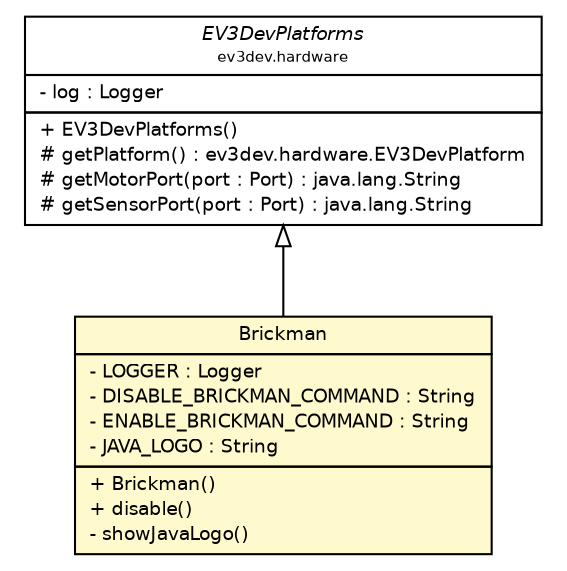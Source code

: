 #!/usr/local/bin/dot
#
# Class diagram 
# Generated by UMLGraph version R5_6-24-gf6e263 (http://www.umlgraph.org/)
#

digraph G {
	edge [fontname="Helvetica",fontsize=10,labelfontname="Helvetica",labelfontsize=10];
	node [fontname="Helvetica",fontsize=10,shape=plaintext];
	nodesep=0.25;
	ranksep=0.5;
	// ev3dev.hardware.EV3DevPlatforms
	c1130 [label=<<table title="ev3dev.hardware.EV3DevPlatforms" border="0" cellborder="1" cellspacing="0" cellpadding="2" port="p" href="../hardware/EV3DevPlatforms.html">
		<tr><td><table border="0" cellspacing="0" cellpadding="1">
<tr><td align="center" balign="center"><font face="Helvetica-Oblique"> EV3DevPlatforms </font></td></tr>
<tr><td align="center" balign="center"><font point-size="7.0"> ev3dev.hardware </font></td></tr>
		</table></td></tr>
		<tr><td><table border="0" cellspacing="0" cellpadding="1">
<tr><td align="left" balign="left"> - log : Logger </td></tr>
		</table></td></tr>
		<tr><td><table border="0" cellspacing="0" cellpadding="1">
<tr><td align="left" balign="left"> + EV3DevPlatforms() </td></tr>
<tr><td align="left" balign="left"> # getPlatform() : ev3dev.hardware.EV3DevPlatform </td></tr>
<tr><td align="left" balign="left"> # getMotorPort(port : Port) : java.lang.String </td></tr>
<tr><td align="left" balign="left"> # getSensorPort(port : Port) : java.lang.String </td></tr>
		</table></td></tr>
		</table>>, URL="../hardware/EV3DevPlatforms.html", fontname="Helvetica", fontcolor="black", fontsize=9.0];
	// ev3dev.utils.Brickman
	c1166 [label=<<table title="ev3dev.utils.Brickman" border="0" cellborder="1" cellspacing="0" cellpadding="2" port="p" bgcolor="lemonChiffon" href="./Brickman.html">
		<tr><td><table border="0" cellspacing="0" cellpadding="1">
<tr><td align="center" balign="center"> Brickman </td></tr>
		</table></td></tr>
		<tr><td><table border="0" cellspacing="0" cellpadding="1">
<tr><td align="left" balign="left"> - LOGGER : Logger </td></tr>
<tr><td align="left" balign="left"> - DISABLE_BRICKMAN_COMMAND : String </td></tr>
<tr><td align="left" balign="left"> - ENABLE_BRICKMAN_COMMAND : String </td></tr>
<tr><td align="left" balign="left"> - JAVA_LOGO : String </td></tr>
		</table></td></tr>
		<tr><td><table border="0" cellspacing="0" cellpadding="1">
<tr><td align="left" balign="left"> + Brickman() </td></tr>
<tr><td align="left" balign="left"> + disable() </td></tr>
<tr><td align="left" balign="left"> - showJavaLogo() </td></tr>
		</table></td></tr>
		</table>>, URL="./Brickman.html", fontname="Helvetica", fontcolor="black", fontsize=9.0];
	//ev3dev.utils.Brickman extends ev3dev.hardware.EV3DevPlatforms
	c1130:p -> c1166:p [dir=back,arrowtail=empty];
}

